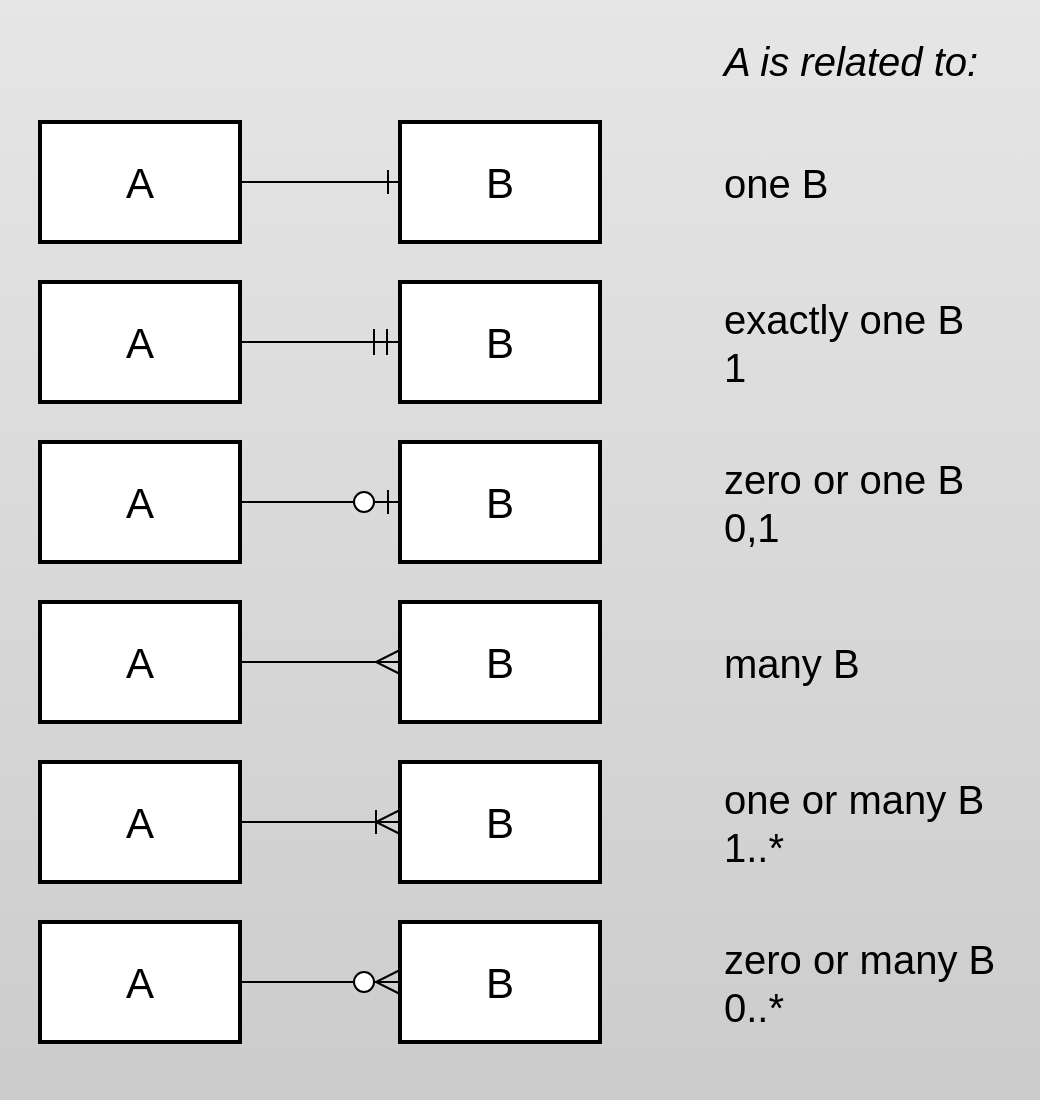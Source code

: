 <mxfile version="12.1.3" pages="1"><diagram id="YZvmMQqvaJ-hogeYRRJY" name="Page-1"><mxGraphModel dx="706" dy="877" grid="1" gridSize="10" guides="1" tooltips="1" connect="1" arrows="1" fold="1" page="1" pageScale="1" pageWidth="1169" pageHeight="827" math="0" shadow="0"><root><mxCell id="0"/><mxCell id="1" parent="0"/><mxCell id="7sD0WB7jel_CCSFsdcWw-30" value="" style="rounded=0;whiteSpace=wrap;html=1;fillColor=#E6E6E6;strokeColor=none;gradientColor=#CCCCCC;" vertex="1" parent="1"><mxGeometry x="50" y="30" width="520" height="550" as="geometry"/></mxCell><mxCell id="7sD0WB7jel_CCSFsdcWw-5" value="" style="edgeStyle=orthogonalEdgeStyle;rounded=0;orthogonalLoop=1;jettySize=auto;html=1;endArrow=ERone;endFill=0;jumpSize=6;endSize=10;" edge="1" parent="1" source="7sD0WB7jel_CCSFsdcWw-1" target="7sD0WB7jel_CCSFsdcWw-4"><mxGeometry relative="1" as="geometry"/></mxCell><mxCell id="7sD0WB7jel_CCSFsdcWw-1" value="&lt;font style=&quot;font-size: 21px&quot;&gt;A&lt;/font&gt;" style="strokeWidth=2;whiteSpace=wrap;html=1;align=center;fontSize=14;" vertex="1" parent="1"><mxGeometry x="70" y="91" width="100" height="60" as="geometry"/></mxCell><mxCell id="7sD0WB7jel_CCSFsdcWw-4" value="&lt;font style=&quot;font-size: 21px&quot;&gt;B&lt;/font&gt;" style="strokeWidth=2;whiteSpace=wrap;html=1;align=center;fontSize=14;" vertex="1" parent="1"><mxGeometry x="250" y="91" width="100" height="60" as="geometry"/></mxCell><mxCell id="7sD0WB7jel_CCSFsdcWw-6" value="" style="edgeStyle=orthogonalEdgeStyle;rounded=0;orthogonalLoop=1;jettySize=auto;html=1;endArrow=ERmandOne;endFill=0;endSize=11;" edge="1" parent="1" source="7sD0WB7jel_CCSFsdcWw-7" target="7sD0WB7jel_CCSFsdcWw-8"><mxGeometry relative="1" as="geometry"/></mxCell><mxCell id="7sD0WB7jel_CCSFsdcWw-7" value="&lt;font style=&quot;font-size: 21px&quot;&gt;A&lt;/font&gt;" style="strokeWidth=2;whiteSpace=wrap;html=1;align=center;fontSize=14;" vertex="1" parent="1"><mxGeometry x="70" y="171" width="100" height="60" as="geometry"/></mxCell><mxCell id="7sD0WB7jel_CCSFsdcWw-8" value="&lt;font style=&quot;font-size: 21px&quot;&gt;B&lt;/font&gt;" style="strokeWidth=2;whiteSpace=wrap;html=1;align=center;fontSize=14;" vertex="1" parent="1"><mxGeometry x="250" y="171" width="100" height="60" as="geometry"/></mxCell><mxCell id="7sD0WB7jel_CCSFsdcWw-9" value="" style="edgeStyle=orthogonalEdgeStyle;rounded=0;orthogonalLoop=1;jettySize=auto;html=1;endArrow=ERzeroToOne;endFill=1;endSize=10;" edge="1" parent="1" source="7sD0WB7jel_CCSFsdcWw-10" target="7sD0WB7jel_CCSFsdcWw-11"><mxGeometry relative="1" as="geometry"/></mxCell><mxCell id="7sD0WB7jel_CCSFsdcWw-10" value="&lt;font style=&quot;font-size: 21px&quot;&gt;A&lt;/font&gt;" style="strokeWidth=2;whiteSpace=wrap;html=1;align=center;fontSize=14;" vertex="1" parent="1"><mxGeometry x="70" y="251" width="100" height="60" as="geometry"/></mxCell><mxCell id="7sD0WB7jel_CCSFsdcWw-11" value="&lt;font style=&quot;font-size: 21px&quot;&gt;B&lt;/font&gt;" style="strokeWidth=2;whiteSpace=wrap;html=1;align=center;fontSize=14;" vertex="1" parent="1"><mxGeometry x="250" y="251" width="100" height="60" as="geometry"/></mxCell><mxCell id="7sD0WB7jel_CCSFsdcWw-12" value="" style="edgeStyle=orthogonalEdgeStyle;rounded=0;orthogonalLoop=1;jettySize=auto;html=1;endArrow=ERmany;endFill=0;endSize=10;" edge="1" parent="1" source="7sD0WB7jel_CCSFsdcWw-13" target="7sD0WB7jel_CCSFsdcWw-14"><mxGeometry relative="1" as="geometry"/></mxCell><mxCell id="7sD0WB7jel_CCSFsdcWw-13" value="&lt;font style=&quot;font-size: 21px&quot;&gt;A&lt;/font&gt;" style="strokeWidth=2;whiteSpace=wrap;html=1;align=center;fontSize=14;" vertex="1" parent="1"><mxGeometry x="70" y="331" width="100" height="60" as="geometry"/></mxCell><mxCell id="7sD0WB7jel_CCSFsdcWw-14" value="&lt;font style=&quot;font-size: 21px&quot;&gt;B&lt;/font&gt;" style="strokeWidth=2;whiteSpace=wrap;html=1;align=center;fontSize=14;" vertex="1" parent="1"><mxGeometry x="250" y="331" width="100" height="60" as="geometry"/></mxCell><mxCell id="7sD0WB7jel_CCSFsdcWw-15" value="" style="edgeStyle=orthogonalEdgeStyle;rounded=0;orthogonalLoop=1;jettySize=auto;html=1;endArrow=ERoneToMany;endFill=0;endSize=10;" edge="1" parent="1" source="7sD0WB7jel_CCSFsdcWw-16" target="7sD0WB7jel_CCSFsdcWw-17"><mxGeometry relative="1" as="geometry"/></mxCell><mxCell id="7sD0WB7jel_CCSFsdcWw-16" value="&lt;font style=&quot;font-size: 21px&quot;&gt;A&lt;/font&gt;" style="strokeWidth=2;whiteSpace=wrap;html=1;align=center;fontSize=14;" vertex="1" parent="1"><mxGeometry x="70" y="411" width="100" height="60" as="geometry"/></mxCell><mxCell id="7sD0WB7jel_CCSFsdcWw-17" value="&lt;font style=&quot;font-size: 21px&quot;&gt;B&lt;/font&gt;" style="strokeWidth=2;whiteSpace=wrap;html=1;align=center;fontSize=14;" vertex="1" parent="1"><mxGeometry x="250" y="411" width="100" height="60" as="geometry"/></mxCell><mxCell id="7sD0WB7jel_CCSFsdcWw-18" value="" style="edgeStyle=orthogonalEdgeStyle;rounded=0;orthogonalLoop=1;jettySize=auto;html=1;endArrow=ERzeroToMany;endFill=1;endSize=10;" edge="1" parent="1" source="7sD0WB7jel_CCSFsdcWw-19" target="7sD0WB7jel_CCSFsdcWw-20"><mxGeometry relative="1" as="geometry"/></mxCell><mxCell id="7sD0WB7jel_CCSFsdcWw-19" value="&lt;font style=&quot;font-size: 21px&quot;&gt;A&lt;/font&gt;" style="strokeWidth=2;whiteSpace=wrap;html=1;align=center;fontSize=14;" vertex="1" parent="1"><mxGeometry x="70" y="491" width="100" height="60" as="geometry"/></mxCell><mxCell id="7sD0WB7jel_CCSFsdcWw-20" value="&lt;font style=&quot;font-size: 21px&quot;&gt;B&lt;/font&gt;" style="strokeWidth=2;whiteSpace=wrap;html=1;align=center;fontSize=14;" vertex="1" parent="1"><mxGeometry x="250" y="491" width="100" height="60" as="geometry"/></mxCell><mxCell id="7sD0WB7jel_CCSFsdcWw-21" value="&lt;font style=&quot;font-size: 20px&quot;&gt;one B&lt;/font&gt;" style="text;html=1;strokeColor=none;fillColor=none;align=left;verticalAlign=middle;whiteSpace=wrap;rounded=0;" vertex="1" parent="1"><mxGeometry x="410" y="111" width="130" height="20" as="geometry"/></mxCell><mxCell id="7sD0WB7jel_CCSFsdcWw-22" value="&lt;font style=&quot;font-size: 20px&quot;&gt;exactly one B&lt;br&gt;1&lt;br&gt;&lt;/font&gt;" style="text;html=1;strokeColor=none;fillColor=none;align=left;verticalAlign=middle;whiteSpace=wrap;rounded=0;" vertex="1" parent="1"><mxGeometry x="410" y="191" width="140" height="20" as="geometry"/></mxCell><mxCell id="7sD0WB7jel_CCSFsdcWw-23" value="&lt;font style=&quot;font-size: 20px&quot;&gt;zero or one B&lt;br&gt;0,1&lt;br&gt;&lt;/font&gt;" style="text;html=1;strokeColor=none;fillColor=none;align=left;verticalAlign=middle;whiteSpace=wrap;rounded=0;" vertex="1" parent="1"><mxGeometry x="410" y="271" width="140" height="20" as="geometry"/></mxCell><mxCell id="7sD0WB7jel_CCSFsdcWw-24" value="&lt;font style=&quot;font-size: 20px&quot;&gt;many B&lt;/font&gt;" style="text;html=1;strokeColor=none;fillColor=none;align=left;verticalAlign=middle;whiteSpace=wrap;rounded=0;" vertex="1" parent="1"><mxGeometry x="410" y="351" width="120" height="20" as="geometry"/></mxCell><mxCell id="7sD0WB7jel_CCSFsdcWw-25" value="&lt;font style=&quot;font-size: 20px&quot;&gt;one or many B&lt;br&gt;1..*&lt;br&gt;&lt;/font&gt;" style="text;html=1;strokeColor=none;fillColor=none;align=left;verticalAlign=middle;whiteSpace=wrap;rounded=0;" vertex="1" parent="1"><mxGeometry x="410" y="431" width="170" height="20" as="geometry"/></mxCell><mxCell id="7sD0WB7jel_CCSFsdcWw-26" value="&lt;font style=&quot;font-size: 20px&quot;&gt;zero or many B&lt;br&gt;0..*&lt;br&gt;&lt;/font&gt;" style="text;html=1;strokeColor=none;fillColor=none;align=left;verticalAlign=middle;whiteSpace=wrap;rounded=0;" vertex="1" parent="1"><mxGeometry x="410" y="511" width="160" height="20" as="geometry"/></mxCell><mxCell id="7sD0WB7jel_CCSFsdcWw-29" value="&lt;font style=&quot;font-size: 20px&quot;&gt;A is related to:&lt;/font&gt;" style="text;html=1;strokeColor=none;fillColor=none;align=left;verticalAlign=middle;whiteSpace=wrap;rounded=0;fontStyle=2" vertex="1" parent="1"><mxGeometry x="410" y="50" width="130" height="20" as="geometry"/></mxCell></root></mxGraphModel></diagram></mxfile>
